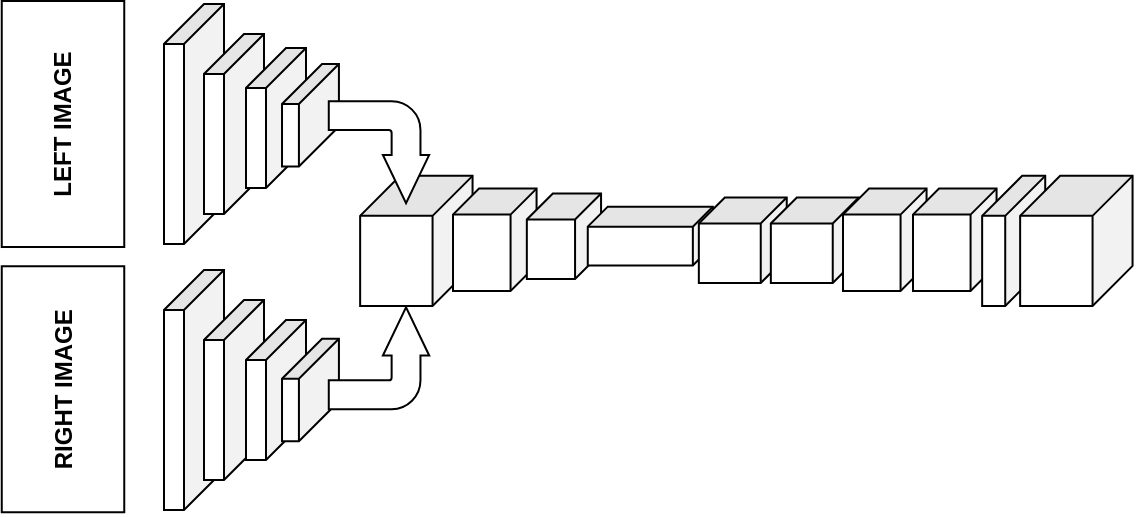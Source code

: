 <mxfile version="16.5.2" type="github">
  <diagram id="XJV9W_cmDKWi7Rnc3LGd" name="Page-1">
    <mxGraphModel dx="924" dy="560" grid="1" gridSize="10" guides="1" tooltips="1" connect="1" arrows="1" fold="1" page="1" pageScale="1" pageWidth="850" pageHeight="1100" math="0" shadow="0">
      <root>
        <mxCell id="0" />
        <mxCell id="1" parent="0" />
        <mxCell id="ripQ546PBSJGRs5OGgcQ-14" value="" style="shape=cube;whiteSpace=wrap;html=1;boundedLbl=1;backgroundOutline=1;darkOpacity=0.05;darkOpacity2=0.1;rotation=90;" parent="1" vertex="1">
          <mxGeometry x="47" y="60" width="120" height="30" as="geometry" />
        </mxCell>
        <mxCell id="ripQ546PBSJGRs5OGgcQ-15" value="" style="shape=cube;whiteSpace=wrap;html=1;boundedLbl=1;backgroundOutline=1;darkOpacity=0.05;darkOpacity2=0.1;rotation=90;" parent="1" vertex="1">
          <mxGeometry x="82" y="60" width="90" height="30" as="geometry" />
        </mxCell>
        <mxCell id="ripQ546PBSJGRs5OGgcQ-16" value="" style="shape=cube;whiteSpace=wrap;html=1;boundedLbl=1;backgroundOutline=1;darkOpacity=0.05;darkOpacity2=0.1;rotation=90;" parent="1" vertex="1">
          <mxGeometry x="113" y="57" width="70" height="30" as="geometry" />
        </mxCell>
        <mxCell id="ripQ546PBSJGRs5OGgcQ-17" value="" style="shape=cube;whiteSpace=wrap;html=1;boundedLbl=1;backgroundOutline=1;darkOpacity=0.05;darkOpacity2=0.1;rotation=90;" parent="1" vertex="1">
          <mxGeometry x="47" y="193" width="120" height="30" as="geometry" />
        </mxCell>
        <mxCell id="ripQ546PBSJGRs5OGgcQ-18" value="" style="shape=cube;whiteSpace=wrap;html=1;boundedLbl=1;backgroundOutline=1;darkOpacity=0.05;darkOpacity2=0.1;rotation=90;" parent="1" vertex="1">
          <mxGeometry x="82" y="193" width="90" height="30" as="geometry" />
        </mxCell>
        <mxCell id="ripQ546PBSJGRs5OGgcQ-19" value="" style="shape=cube;whiteSpace=wrap;html=1;boundedLbl=1;backgroundOutline=1;darkOpacity=0.05;darkOpacity2=0.1;rotation=90;" parent="1" vertex="1">
          <mxGeometry x="113" y="193" width="70" height="30" as="geometry" />
        </mxCell>
        <mxCell id="gHIy9yLXrVZsT-g1AwRH-1" value="" style="shape=cube;whiteSpace=wrap;html=1;boundedLbl=1;backgroundOutline=1;darkOpacity=0.05;darkOpacity2=0.1;rotation=90;" parent="1" vertex="1">
          <mxGeometry x="139.61" y="56.41" width="51.25" height="28.45" as="geometry" />
        </mxCell>
        <mxCell id="gHIy9yLXrVZsT-g1AwRH-2" value="" style="shape=cube;whiteSpace=wrap;html=1;boundedLbl=1;backgroundOutline=1;darkOpacity=0.05;darkOpacity2=0.1;rotation=90;" parent="1" vertex="1">
          <mxGeometry x="139.61" y="193.78" width="51.25" height="28.45" as="geometry" />
        </mxCell>
        <mxCell id="gHIy9yLXrVZsT-g1AwRH-4" value="&lt;b&gt;LEFT IMAGE&lt;/b&gt;" style="rounded=0;whiteSpace=wrap;html=1;rotation=-90;" parent="1" vertex="1">
          <mxGeometry x="-20" y="44.38" width="123" height="61.25" as="geometry" />
        </mxCell>
        <mxCell id="gHIy9yLXrVZsT-g1AwRH-5" value="&lt;b&gt;RIGHT IMAGE&lt;/b&gt;" style="rounded=0;whiteSpace=wrap;html=1;rotation=-90;" parent="1" vertex="1">
          <mxGeometry x="-20" y="177" width="123" height="61.25" as="geometry" />
        </mxCell>
        <mxCell id="gHIy9yLXrVZsT-g1AwRH-6" value="" style="shape=cube;whiteSpace=wrap;html=1;boundedLbl=1;backgroundOutline=1;darkOpacity=0.05;darkOpacity2=0.1;rotation=90;" parent="1" vertex="1">
          <mxGeometry x="185.67" y="105.33" width="65.01" height="56.21" as="geometry" />
        </mxCell>
        <mxCell id="gHIy9yLXrVZsT-g1AwRH-16" value="" style="html=1;shadow=0;dashed=0;align=center;verticalAlign=middle;shape=mxgraph.arrows2.bendArrow;dy=7.21;dx=24.16;notch=0;arrowHead=23.15;rounded=1;rotation=90;" parent="1" vertex="1">
          <mxGeometry x="174" y="64" width="50.99" height="50.21" as="geometry" />
        </mxCell>
        <mxCell id="j10uJciGInbWVbVoU815-2" value="" style="html=1;shadow=0;dashed=0;align=center;verticalAlign=middle;shape=mxgraph.arrows2.bendArrow;dy=7.21;dx=24.16;notch=0;arrowHead=23.15;rounded=1;rotation=-90;flipV=1;" vertex="1" parent="1">
          <mxGeometry x="174" y="167" width="50.99" height="50.21" as="geometry" />
        </mxCell>
        <mxCell id="j10uJciGInbWVbVoU815-4" value="" style="shape=cube;whiteSpace=wrap;html=1;boundedLbl=1;backgroundOutline=1;darkOpacity=0.05;darkOpacity2=0.1;rotation=90;size=13;" vertex="1" parent="1">
          <mxGeometry x="231.82" y="111.99" width="51.15" height="41.78" as="geometry" />
        </mxCell>
        <mxCell id="j10uJciGInbWVbVoU815-6" value="" style="shape=cube;whiteSpace=wrap;html=1;boundedLbl=1;backgroundOutline=1;darkOpacity=0.05;darkOpacity2=0.1;rotation=90;size=13;" vertex="1" parent="1">
          <mxGeometry x="270.57" y="112.56" width="42.81" height="37.11" as="geometry" />
        </mxCell>
        <mxCell id="j10uJciGInbWVbVoU815-8" value="" style="shape=cube;whiteSpace=wrap;html=1;boundedLbl=1;backgroundOutline=1;darkOpacity=0.05;darkOpacity2=0.1;rotation=90;size=10;" vertex="1" parent="1">
          <mxGeometry x="320.44" y="99.77" width="29.43" height="62.54" as="geometry" />
        </mxCell>
        <mxCell id="j10uJciGInbWVbVoU815-9" value="" style="shape=cube;whiteSpace=wrap;html=1;boundedLbl=1;backgroundOutline=1;darkOpacity=0.05;darkOpacity2=0.1;rotation=90;size=13;" vertex="1" parent="1">
          <mxGeometry x="359.99" y="111.14" width="42.81" height="43.95" as="geometry" />
        </mxCell>
        <mxCell id="j10uJciGInbWVbVoU815-12" value="" style="shape=cube;whiteSpace=wrap;html=1;boundedLbl=1;backgroundOutline=1;darkOpacity=0.05;darkOpacity2=0.1;rotation=90;size=13;" vertex="1" parent="1">
          <mxGeometry x="395.99" y="111.14" width="42.81" height="43.95" as="geometry" />
        </mxCell>
        <mxCell id="j10uJciGInbWVbVoU815-14" value="" style="shape=cube;whiteSpace=wrap;html=1;boundedLbl=1;backgroundOutline=1;darkOpacity=0.05;darkOpacity2=0.1;rotation=90;size=13;" vertex="1" parent="1">
          <mxGeometry x="426.82" y="111.99" width="51.15" height="41.78" as="geometry" />
        </mxCell>
        <mxCell id="j10uJciGInbWVbVoU815-15" value="" style="shape=cube;whiteSpace=wrap;html=1;boundedLbl=1;backgroundOutline=1;darkOpacity=0.05;darkOpacity2=0.1;rotation=90;size=13;" vertex="1" parent="1">
          <mxGeometry x="461.82" y="111.99" width="51.15" height="41.78" as="geometry" />
        </mxCell>
        <mxCell id="j10uJciGInbWVbVoU815-17" value="" style="shape=cube;whiteSpace=wrap;html=1;boundedLbl=1;backgroundOutline=1;darkOpacity=0.05;darkOpacity2=0.1;rotation=90;" vertex="1" parent="1">
          <mxGeometry x="484.34" y="117.67" width="65.01" height="31.54" as="geometry" />
        </mxCell>
        <mxCell id="j10uJciGInbWVbVoU815-18" value="" style="shape=cube;whiteSpace=wrap;html=1;boundedLbl=1;backgroundOutline=1;darkOpacity=0.05;darkOpacity2=0.1;rotation=90;" vertex="1" parent="1">
          <mxGeometry x="515.67" y="105.33" width="65.01" height="56.21" as="geometry" />
        </mxCell>
      </root>
    </mxGraphModel>
  </diagram>
</mxfile>
